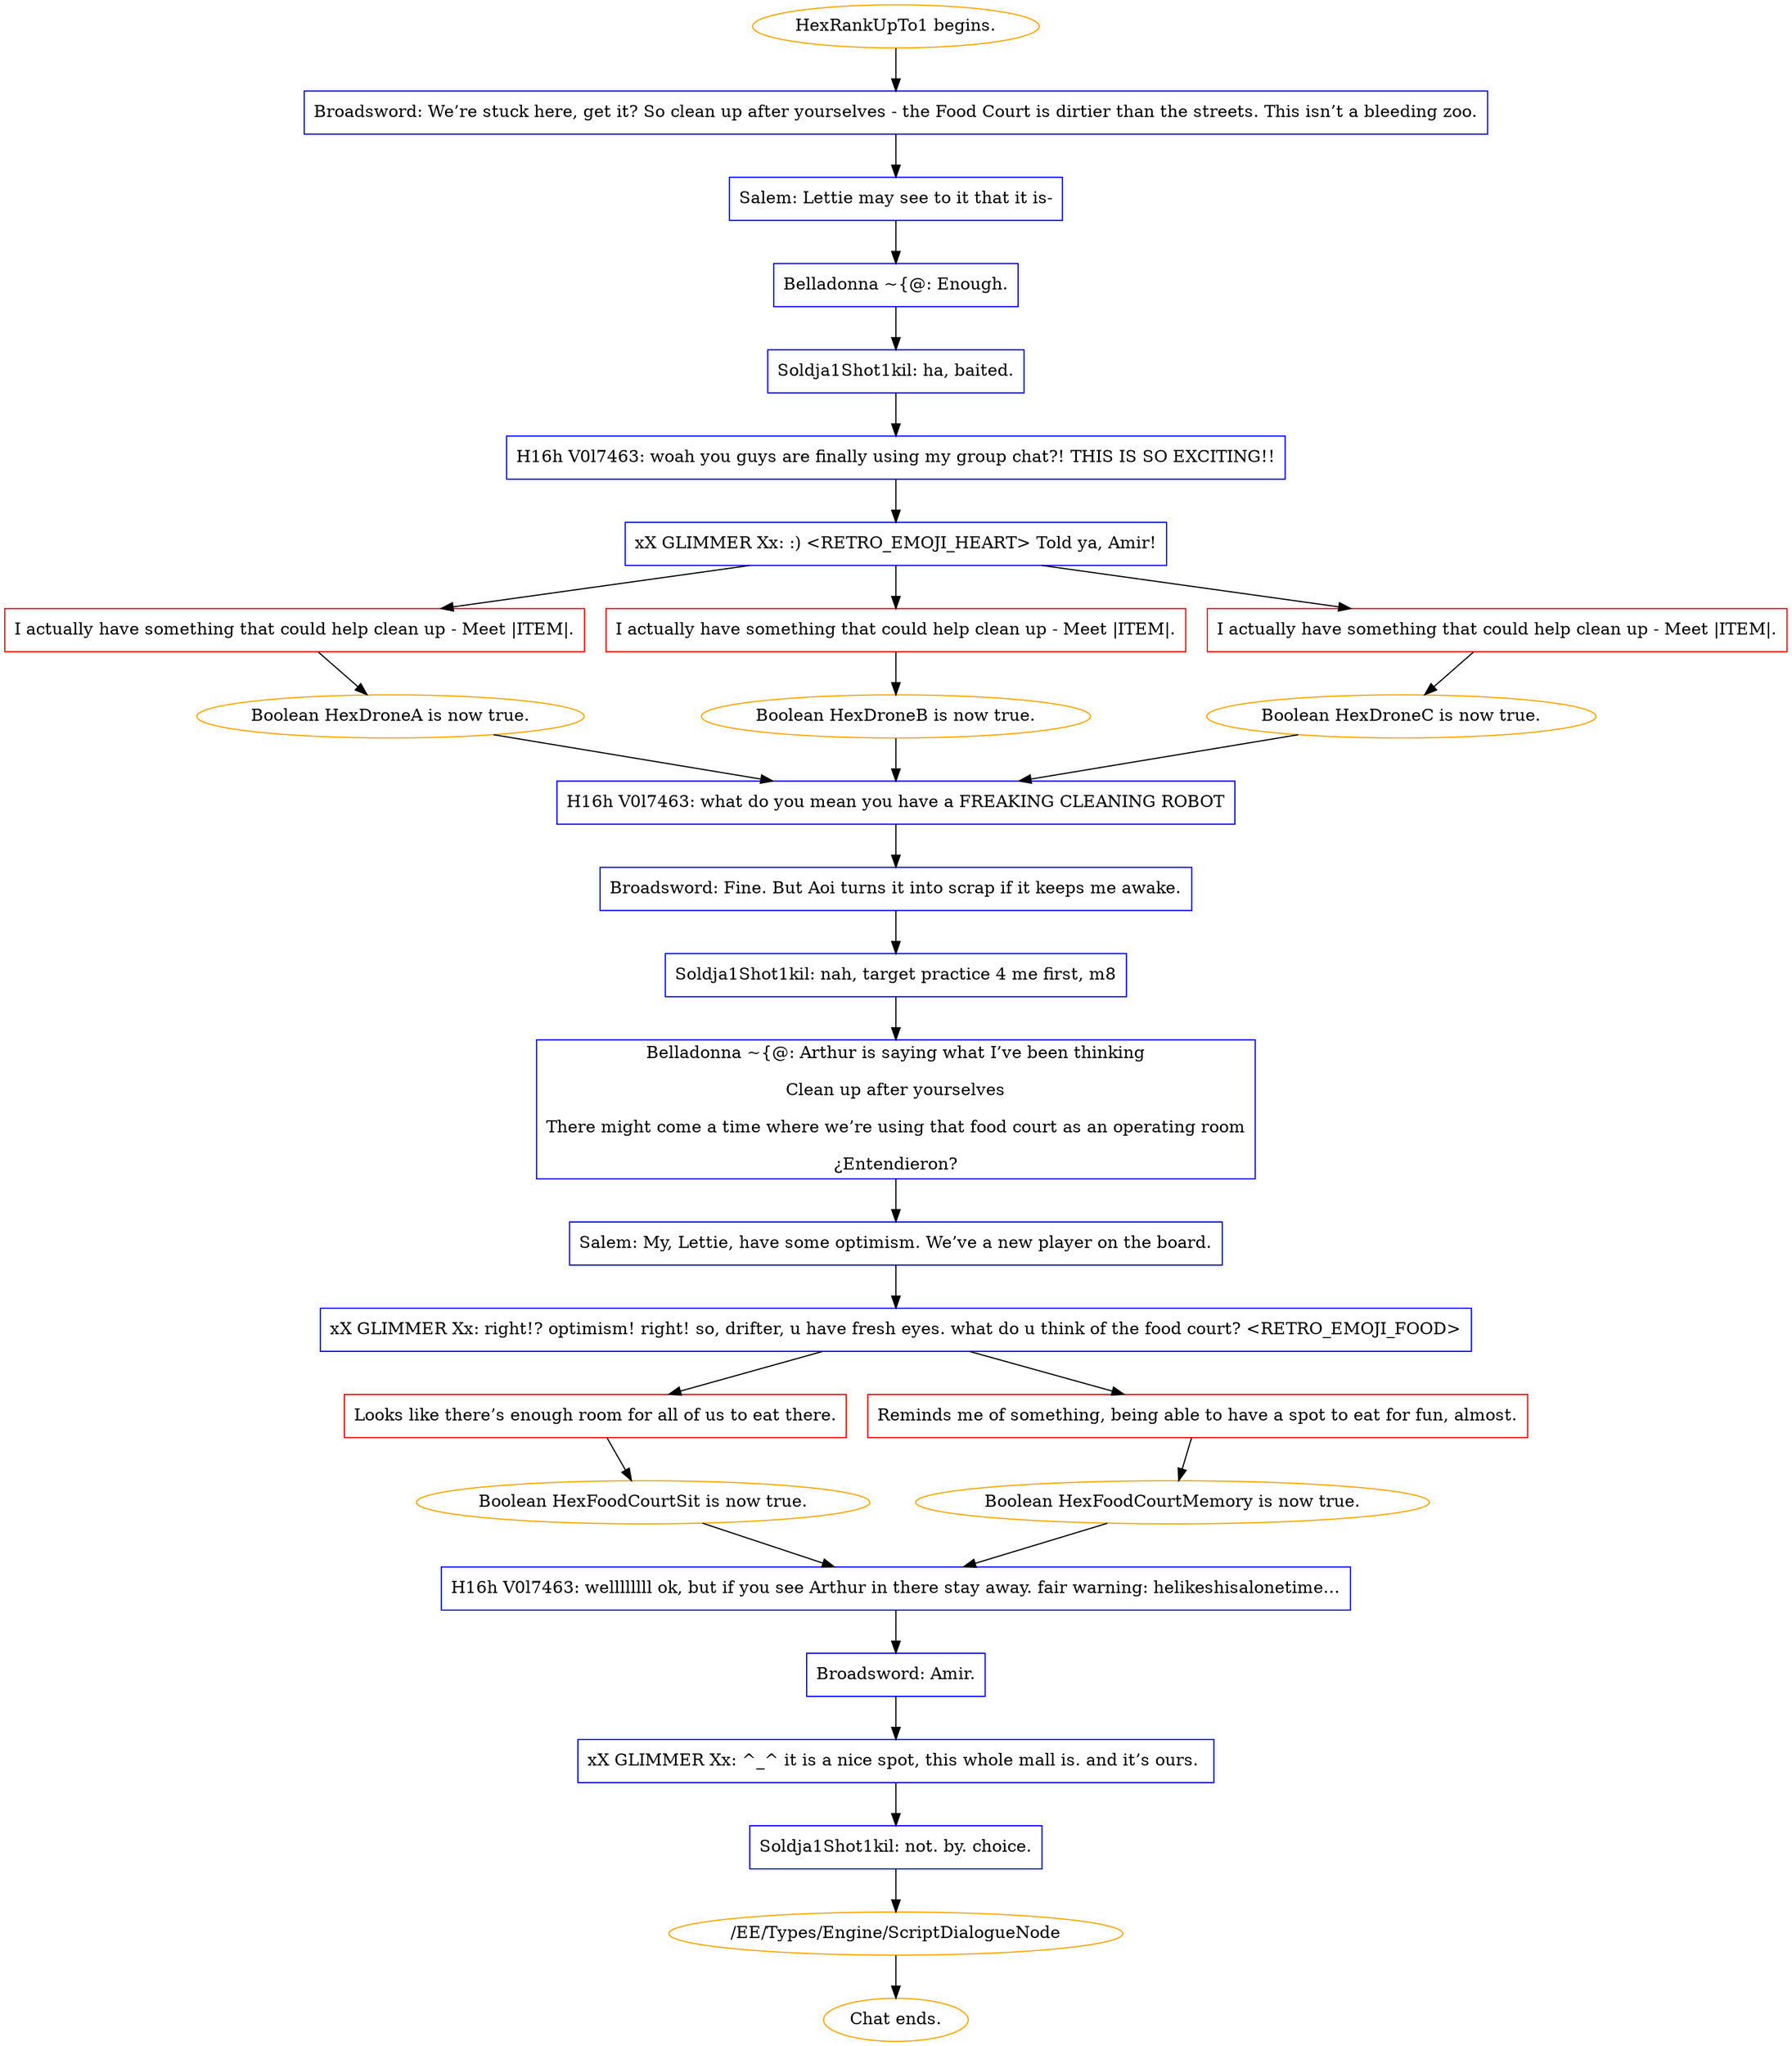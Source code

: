 digraph {
	"HexRankUpTo1 begins." [color=orange];
		"HexRankUpTo1 begins." -> 16;
	16 [label="Broadsword: We’re stuck here, get it? So clean up after yourselves - the Food Court is dirtier than the streets. This isn’t a bleeding zoo.",shape=box,color=blue];
		16 -> 17;
	17 [label="Salem: Lettie may see to it that it is-",shape=box,color=blue];
		17 -> 18;
	18 [label="Belladonna ~{@: Enough.",shape=box,color=blue];
		18 -> 35;
	35 [label="Soldja1Shot1kil: ha, baited.",shape=box,color=blue];
		35 -> 19;
	19 [label="H16h V0l7463: woah you guys are finally using my group chat?! THIS IS SO EXCITING!!",shape=box,color=blue];
		19 -> 20;
	20 [label="xX GLIMMER Xx: :) <RETRO_EMOJI_HEART> Told ya, Amir!",shape=box,color=blue];
		20 -> 21;
		20 -> 22;
		20 -> 23;
	21 [label="I actually have something that could help clean up - Meet |ITEM|.",shape=box,color=red];
		21 -> "/EE/Types/Engine/SetBooleanDialogueNode:HexDroneA:24";
	22 [label="I actually have something that could help clean up - Meet |ITEM|.",shape=box,color=red];
		22 -> "/EE/Types/Engine/SetBooleanDialogueNode:HexDroneB:24";
	23 [label="I actually have something that could help clean up - Meet |ITEM|.",shape=box,color=red];
		23 -> "/EE/Types/Engine/SetBooleanDialogueNode:HexDroneC:24";
	"/EE/Types/Engine/SetBooleanDialogueNode:HexDroneA:24" [label="Boolean HexDroneA is now true.",color=orange];
		"/EE/Types/Engine/SetBooleanDialogueNode:HexDroneA:24" -> 24;
	"/EE/Types/Engine/SetBooleanDialogueNode:HexDroneB:24" [label="Boolean HexDroneB is now true.",color=orange];
		"/EE/Types/Engine/SetBooleanDialogueNode:HexDroneB:24" -> 24;
	"/EE/Types/Engine/SetBooleanDialogueNode:HexDroneC:24" [label="Boolean HexDroneC is now true.",color=orange];
		"/EE/Types/Engine/SetBooleanDialogueNode:HexDroneC:24" -> 24;
	24 [label="H16h V0l7463: what do you mean you have a FREAKING CLEANING ROBOT",shape=box,color=blue];
		24 -> 25;
	25 [label="Broadsword: Fine. But Aoi turns it into scrap if it keeps me awake.",shape=box,color=blue];
		25 -> 26;
	26 [label="Soldja1Shot1kil: nah, target practice 4 me first, m8",shape=box,color=blue];
		26 -> 27;
	27 [label="Belladonna ~{@: Arthur is saying what I’ve been thinking
Clean up after yourselves
There might come a time where we’re using that food court as an operating room
¿Entendieron?",shape=box,color=blue];
		27 -> 28;
	28 [label="Salem: My, Lettie, have some optimism. We’ve a new player on the board.",shape=box,color=blue];
		28 -> 29;
	29 [label="xX GLIMMER Xx: right!? optimism! right! so, drifter, u have fresh eyes. what do u think of the food court? <RETRO_EMOJI_FOOD>",shape=box,color=blue];
		29 -> 30;
		29 -> 31;
	30 [label="Looks like there’s enough room for all of us to eat there.",shape=box,color=red];
		30 -> "/EE/Types/Engine/SetBooleanDialogueNode:HexFoodCourtSit:32";
	31 [label="Reminds me of something, being able to have a spot to eat for fun, almost.",shape=box,color=red];
		31 -> "/EE/Types/Engine/SetBooleanDialogueNode:HexFoodCourtMemory:32";
	"/EE/Types/Engine/SetBooleanDialogueNode:HexFoodCourtSit:32" [label="Boolean HexFoodCourtSit is now true.",color=orange];
		"/EE/Types/Engine/SetBooleanDialogueNode:HexFoodCourtSit:32" -> 32;
	"/EE/Types/Engine/SetBooleanDialogueNode:HexFoodCourtMemory:32" [label="Boolean HexFoodCourtMemory is now true.",color=orange];
		"/EE/Types/Engine/SetBooleanDialogueNode:HexFoodCourtMemory:32" -> 32;
	32 [label="H16h V0l7463: wellllllll ok, but if you see Arthur in there stay away. fair warning: helikeshisalonetime…",shape=box,color=blue];
		32 -> 33;
	33 [label="Broadsword: Amir.",shape=box,color=blue];
		33 -> 34;
	34 [label="xX GLIMMER Xx: ^_^ it is a nice spot, this whole mall is. and it’s ours. ",shape=box,color=blue];
		34 -> 10;
	10 [label="Soldja1Shot1kil: not. by. choice.",shape=box,color=blue];
		10 -> 36;
	36 [label="/EE/Types/Engine/ScriptDialogueNode",color=orange];
		36 -> "Chat ends.";
	"Chat ends." [color=orange];
}